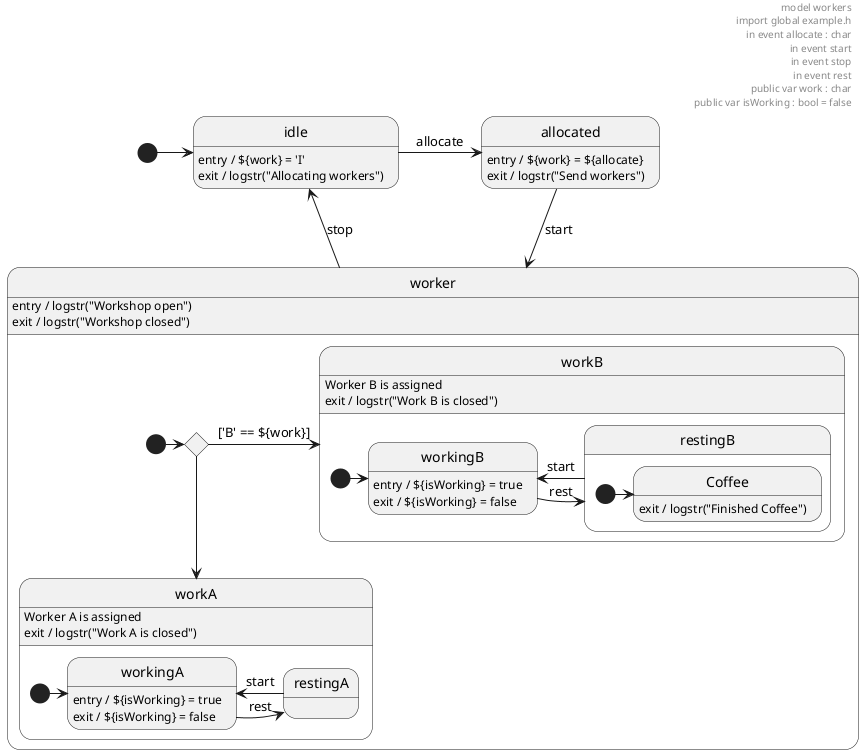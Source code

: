 @startuml
'scale 0.75

header
model workers
import global example.h
in event allocate : char
in event start
in event stop
in event rest
public var work : char
public var isWorking : bool = false
endheader

[*] -> idle
idle : entry / ${work} = 'I'
idle : exit / logstr("Allocating workers")
idle -> allocated : allocate
allocated : entry / ${work} = ${allocate}
allocated : exit / logstr("Send workers")
allocated -down-> worker : start

state worker {
    state which <<choice>>
    [*] -> which
    which -down-> workA
    state workA {
        [*] -> workingA
        workA : Worker A is assigned
        workingA : entry / ${isWorking} = true
        workingA : exit / ${isWorking} = false
        workingA -> restingA : rest
        restingA -> workingA : start
    }
    workA : exit / logstr("Work A is closed")
    which -> workB : ['B' == ${work}]
    state workB {
        [*] -> workingB
        workB : Worker B is assigned
        workingB : entry / ${isWorking} = true
        workingB : exit / ${isWorking} = false
        workingB -> restingB : rest
        state restingB {
            [*] -> Coffee
            Coffee : exit / logstr("Finished Coffee")
        }
        restingB -> workingB : start
    }
    workB : exit / logstr("Work B is closed")
}
worker : entry / logstr("Workshop open")
worker : exit / logstr("Workshop closed")

worker -> idle : stop
@enduml
